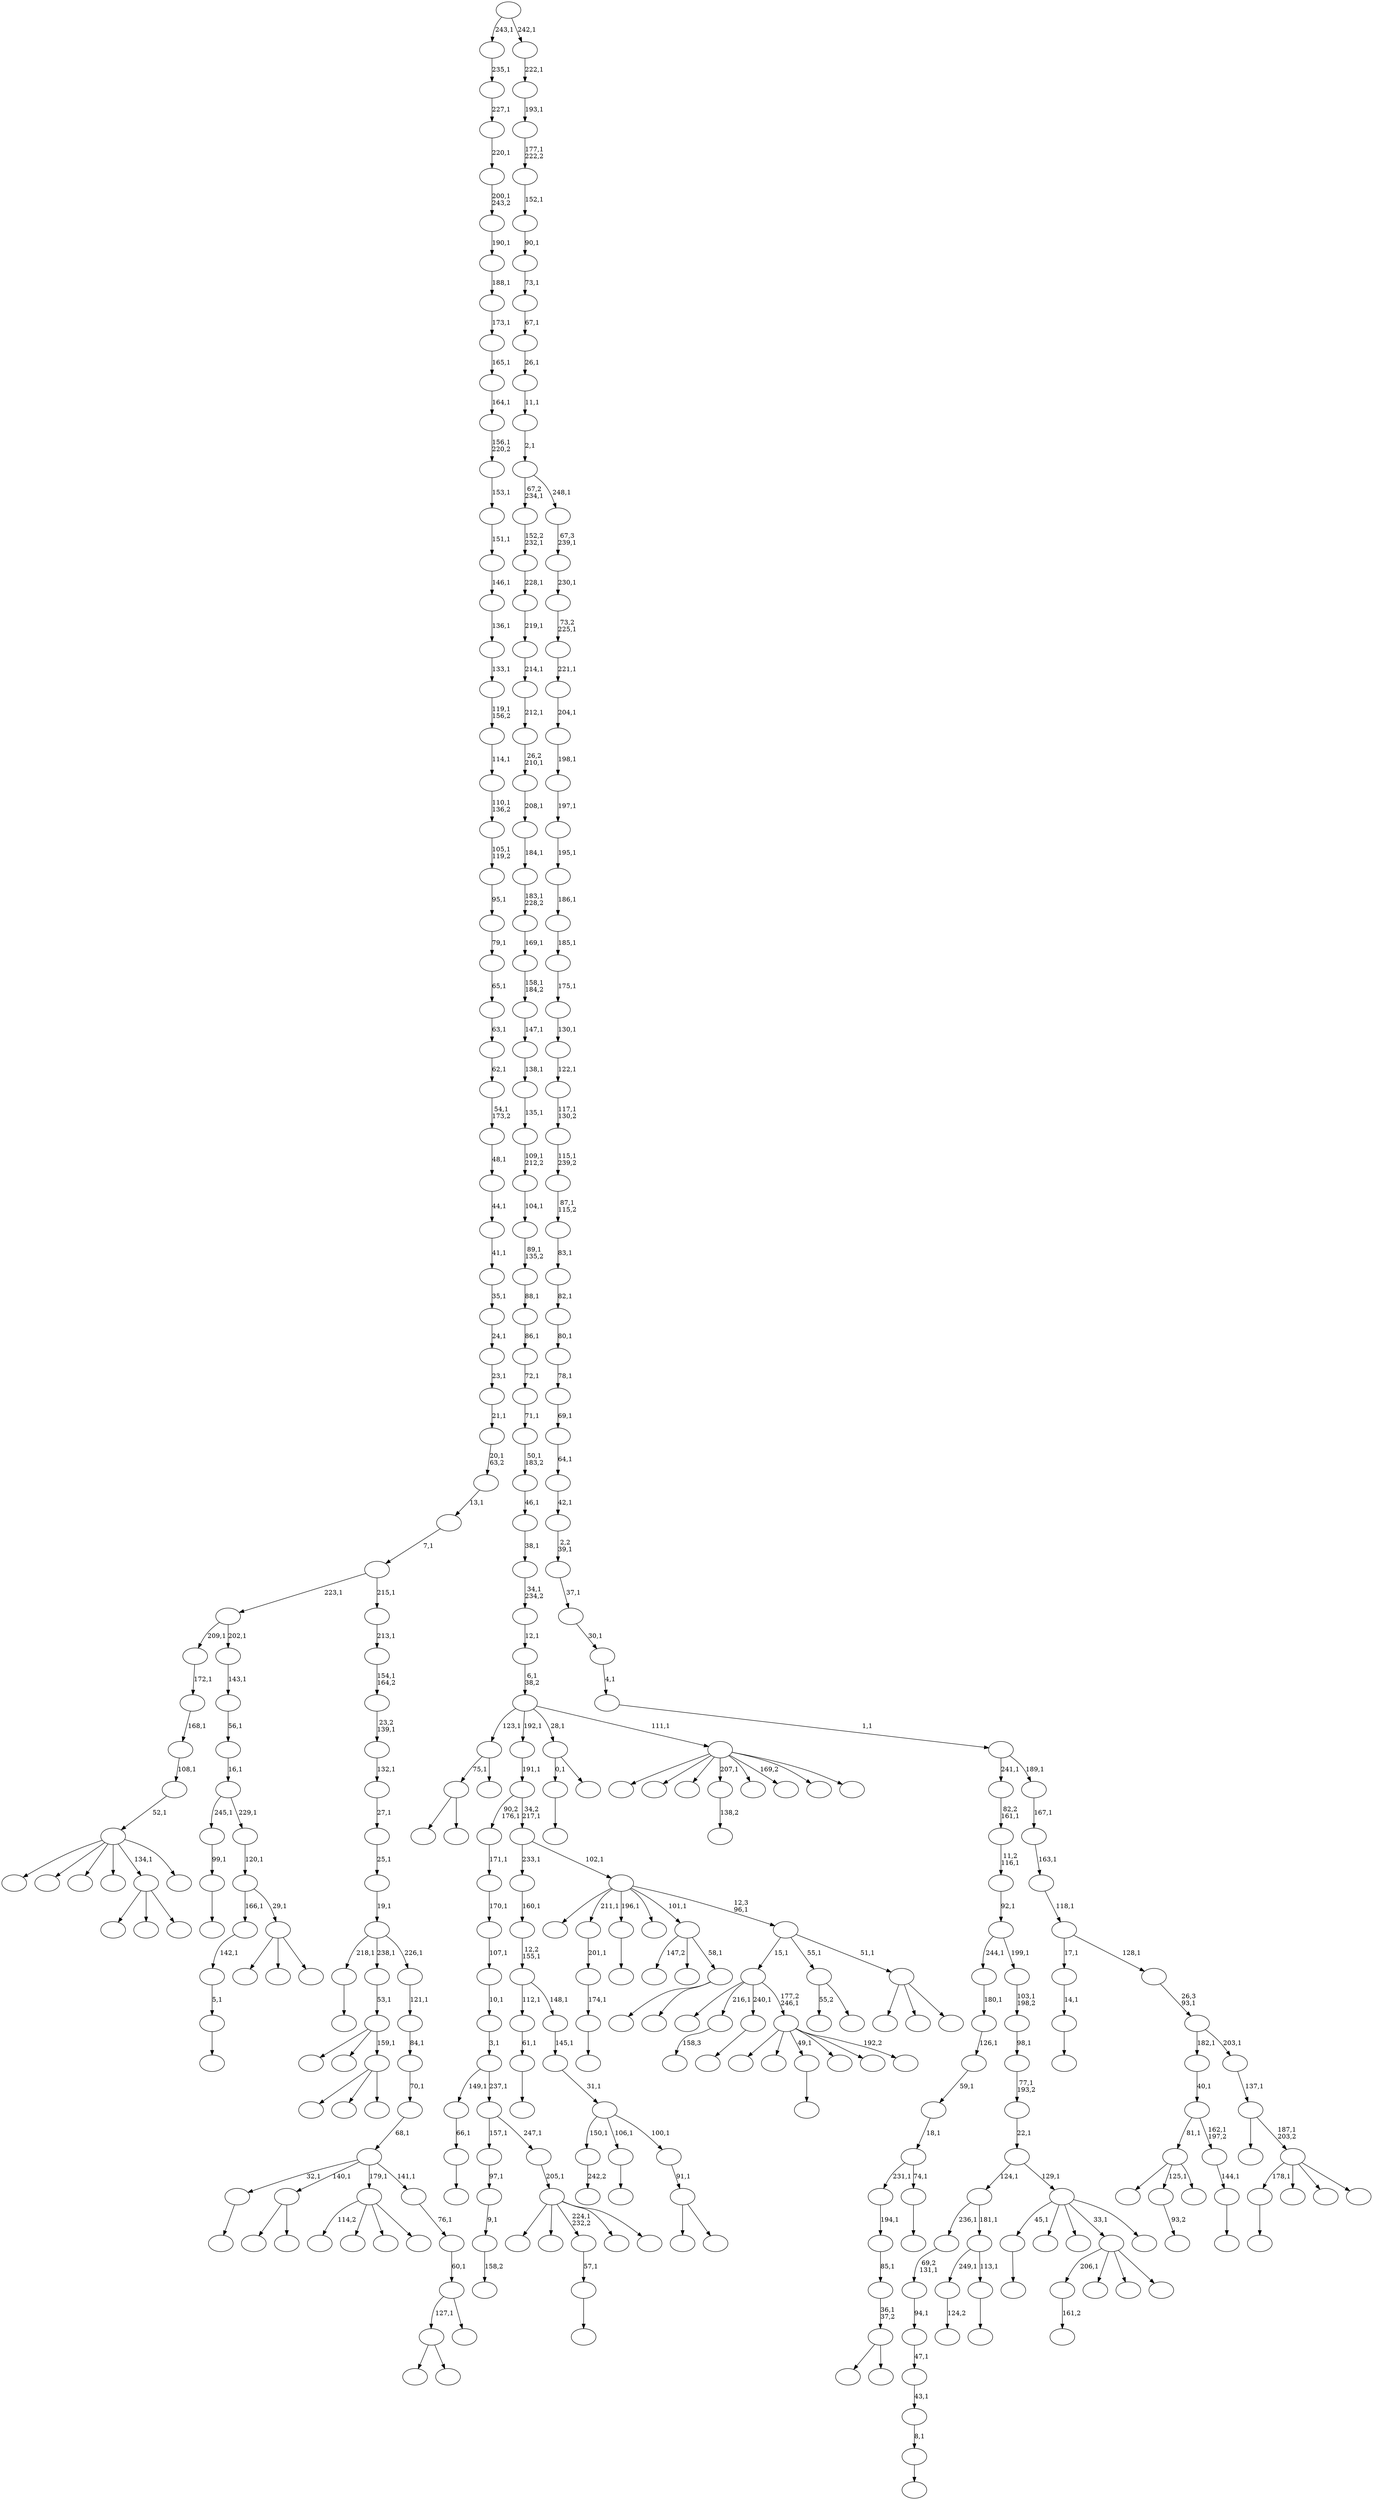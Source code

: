 digraph T {
	350 [label=""]
	349 [label=""]
	348 [label=""]
	347 [label=""]
	346 [label=""]
	345 [label=""]
	344 [label=""]
	343 [label=""]
	342 [label=""]
	341 [label=""]
	340 [label=""]
	339 [label=""]
	338 [label=""]
	337 [label=""]
	336 [label=""]
	335 [label=""]
	334 [label=""]
	333 [label=""]
	332 [label=""]
	331 [label=""]
	330 [label=""]
	329 [label=""]
	328 [label=""]
	327 [label=""]
	326 [label=""]
	325 [label=""]
	324 [label=""]
	323 [label=""]
	322 [label=""]
	321 [label=""]
	320 [label=""]
	319 [label=""]
	318 [label=""]
	317 [label=""]
	316 [label=""]
	315 [label=""]
	314 [label=""]
	313 [label=""]
	312 [label=""]
	311 [label=""]
	310 [label=""]
	309 [label=""]
	308 [label=""]
	307 [label=""]
	306 [label=""]
	305 [label=""]
	304 [label=""]
	303 [label=""]
	302 [label=""]
	301 [label=""]
	300 [label=""]
	299 [label=""]
	298 [label=""]
	297 [label=""]
	296 [label=""]
	295 [label=""]
	294 [label=""]
	293 [label=""]
	292 [label=""]
	291 [label=""]
	290 [label=""]
	289 [label=""]
	288 [label=""]
	287 [label=""]
	286 [label=""]
	285 [label=""]
	284 [label=""]
	283 [label=""]
	282 [label=""]
	281 [label=""]
	280 [label=""]
	279 [label=""]
	278 [label=""]
	277 [label=""]
	276 [label=""]
	275 [label=""]
	274 [label=""]
	273 [label=""]
	272 [label=""]
	271 [label=""]
	270 [label=""]
	269 [label=""]
	268 [label=""]
	267 [label=""]
	266 [label=""]
	265 [label=""]
	264 [label=""]
	263 [label=""]
	262 [label=""]
	261 [label=""]
	260 [label=""]
	259 [label=""]
	258 [label=""]
	257 [label=""]
	256 [label=""]
	255 [label=""]
	254 [label=""]
	253 [label=""]
	252 [label=""]
	251 [label=""]
	250 [label=""]
	249 [label=""]
	248 [label=""]
	247 [label=""]
	246 [label=""]
	245 [label=""]
	244 [label=""]
	243 [label=""]
	242 [label=""]
	241 [label=""]
	240 [label=""]
	239 [label=""]
	238 [label=""]
	237 [label=""]
	236 [label=""]
	235 [label=""]
	234 [label=""]
	233 [label=""]
	232 [label=""]
	231 [label=""]
	230 [label=""]
	229 [label=""]
	228 [label=""]
	227 [label=""]
	226 [label=""]
	225 [label=""]
	224 [label=""]
	223 [label=""]
	222 [label=""]
	221 [label=""]
	220 [label=""]
	219 [label=""]
	218 [label=""]
	217 [label=""]
	216 [label=""]
	215 [label=""]
	214 [label=""]
	213 [label=""]
	212 [label=""]
	211 [label=""]
	210 [label=""]
	209 [label=""]
	208 [label=""]
	207 [label=""]
	206 [label=""]
	205 [label=""]
	204 [label=""]
	203 [label=""]
	202 [label=""]
	201 [label=""]
	200 [label=""]
	199 [label=""]
	198 [label=""]
	197 [label=""]
	196 [label=""]
	195 [label=""]
	194 [label=""]
	193 [label=""]
	192 [label=""]
	191 [label=""]
	190 [label=""]
	189 [label=""]
	188 [label=""]
	187 [label=""]
	186 [label=""]
	185 [label=""]
	184 [label=""]
	183 [label=""]
	182 [label=""]
	181 [label=""]
	180 [label=""]
	179 [label=""]
	178 [label=""]
	177 [label=""]
	176 [label=""]
	175 [label=""]
	174 [label=""]
	173 [label=""]
	172 [label=""]
	171 [label=""]
	170 [label=""]
	169 [label=""]
	168 [label=""]
	167 [label=""]
	166 [label=""]
	165 [label=""]
	164 [label=""]
	163 [label=""]
	162 [label=""]
	161 [label=""]
	160 [label=""]
	159 [label=""]
	158 [label=""]
	157 [label=""]
	156 [label=""]
	155 [label=""]
	154 [label=""]
	153 [label=""]
	152 [label=""]
	151 [label=""]
	150 [label=""]
	149 [label=""]
	148 [label=""]
	147 [label=""]
	146 [label=""]
	145 [label=""]
	144 [label=""]
	143 [label=""]
	142 [label=""]
	141 [label=""]
	140 [label=""]
	139 [label=""]
	138 [label=""]
	137 [label=""]
	136 [label=""]
	135 [label=""]
	134 [label=""]
	133 [label=""]
	132 [label=""]
	131 [label=""]
	130 [label=""]
	129 [label=""]
	128 [label=""]
	127 [label=""]
	126 [label=""]
	125 [label=""]
	124 [label=""]
	123 [label=""]
	122 [label=""]
	121 [label=""]
	120 [label=""]
	119 [label=""]
	118 [label=""]
	117 [label=""]
	116 [label=""]
	115 [label=""]
	114 [label=""]
	113 [label=""]
	112 [label=""]
	111 [label=""]
	110 [label=""]
	109 [label=""]
	108 [label=""]
	107 [label=""]
	106 [label=""]
	105 [label=""]
	104 [label=""]
	103 [label=""]
	102 [label=""]
	101 [label=""]
	100 [label=""]
	99 [label=""]
	98 [label=""]
	97 [label=""]
	96 [label=""]
	95 [label=""]
	94 [label=""]
	93 [label=""]
	92 [label=""]
	91 [label=""]
	90 [label=""]
	89 [label=""]
	88 [label=""]
	87 [label=""]
	86 [label=""]
	85 [label=""]
	84 [label=""]
	83 [label=""]
	82 [label=""]
	81 [label=""]
	80 [label=""]
	79 [label=""]
	78 [label=""]
	77 [label=""]
	76 [label=""]
	75 [label=""]
	74 [label=""]
	73 [label=""]
	72 [label=""]
	71 [label=""]
	70 [label=""]
	69 [label=""]
	68 [label=""]
	67 [label=""]
	66 [label=""]
	65 [label=""]
	64 [label=""]
	63 [label=""]
	62 [label=""]
	61 [label=""]
	60 [label=""]
	59 [label=""]
	58 [label=""]
	57 [label=""]
	56 [label=""]
	55 [label=""]
	54 [label=""]
	53 [label=""]
	52 [label=""]
	51 [label=""]
	50 [label=""]
	49 [label=""]
	48 [label=""]
	47 [label=""]
	46 [label=""]
	45 [label=""]
	44 [label=""]
	43 [label=""]
	42 [label=""]
	41 [label=""]
	40 [label=""]
	39 [label=""]
	38 [label=""]
	37 [label=""]
	36 [label=""]
	35 [label=""]
	34 [label=""]
	33 [label=""]
	32 [label=""]
	31 [label=""]
	30 [label=""]
	29 [label=""]
	28 [label=""]
	27 [label=""]
	26 [label=""]
	25 [label=""]
	24 [label=""]
	23 [label=""]
	22 [label=""]
	21 [label=""]
	20 [label=""]
	19 [label=""]
	18 [label=""]
	17 [label=""]
	16 [label=""]
	15 [label=""]
	14 [label=""]
	13 [label=""]
	12 [label=""]
	11 [label=""]
	10 [label=""]
	9 [label=""]
	8 [label=""]
	7 [label=""]
	6 [label=""]
	5 [label=""]
	4 [label=""]
	3 [label=""]
	2 [label=""]
	1 [label=""]
	0 [label=""]
	344 -> 345 [label="161,2"]
	340 -> 341 [label=""]
	336 -> 348 [label=""]
	336 -> 337 [label=""]
	334 -> 335 [label=""]
	333 -> 334 [label="174,1"]
	332 -> 333 [label="201,1"]
	329 -> 330 [label="158,2"]
	328 -> 329 [label="9,1"]
	327 -> 328 [label="97,1"]
	322 -> 323 [label=""]
	320 -> 321 [label=""]
	313 -> 314 [label=""]
	312 -> 313 [label="99,1"]
	310 -> 311 [label="138,2"]
	308 -> 309 [label="158,3"]
	306 -> 307 [label="93,2"]
	304 -> 305 [label=""]
	303 -> 304 [label="8,1"]
	302 -> 303 [label="43,1"]
	301 -> 302 [label="47,1"]
	300 -> 301 [label="94,1"]
	299 -> 300 [label="69,2\n131,1"]
	293 -> 343 [label=""]
	293 -> 306 [label="125,1"]
	293 -> 294 [label=""]
	288 -> 289 [label="124,2"]
	283 -> 284 [label=""]
	281 -> 282 [label="242,2"]
	277 -> 278 [label=""]
	276 -> 277 [label="57,1"]
	274 -> 275 [label=""]
	273 -> 274 [label="61,1"]
	271 -> 272 [label=""]
	268 -> 280 [label=""]
	268 -> 269 [label=""]
	267 -> 268 [label="91,1"]
	266 -> 281 [label="150,1"]
	266 -> 271 [label="106,1"]
	266 -> 267 [label="100,1"]
	265 -> 266 [label="31,1"]
	264 -> 265 [label="145,1"]
	263 -> 273 [label="112,1"]
	263 -> 264 [label="148,1"]
	262 -> 263 [label="12,2\n155,1"]
	261 -> 262 [label="160,1"]
	258 -> 259 [label=""]
	253 -> 254 [label=""]
	250 -> 251 [label=""]
	246 -> 247 [label=""]
	245 -> 246 [label="5,1"]
	244 -> 245 [label="142,1"]
	240 -> 241 [label=""]
	239 -> 240 [label="66,1"]
	233 -> 296 [label=""]
	233 -> 234 [label=""]
	230 -> 315 [label=""]
	230 -> 231 [label=""]
	229 -> 230 [label="36,1\n37,2"]
	228 -> 229 [label="85,1"]
	227 -> 228 [label="194,1"]
	225 -> 226 [label=""]
	223 -> 279 [label=""]
	223 -> 243 [label=""]
	223 -> 224 [label=""]
	220 -> 242 [label=""]
	220 -> 221 [label=""]
	219 -> 324 [label="147,2"]
	219 -> 298 [label=""]
	219 -> 220 [label="58,1"]
	217 -> 344 [label="206,1"]
	217 -> 260 [label=""]
	217 -> 255 [label=""]
	217 -> 218 [label=""]
	215 -> 316 [label="114,2"]
	215 -> 285 [label=""]
	215 -> 235 [label=""]
	215 -> 216 [label=""]
	212 -> 213 [label=""]
	211 -> 288 [label="249,1"]
	211 -> 212 [label="113,1"]
	210 -> 299 [label="236,1"]
	210 -> 211 [label="181,1"]
	207 -> 347 [label=""]
	207 -> 287 [label=""]
	207 -> 276 [label="224,1\n232,2"]
	207 -> 237 [label=""]
	207 -> 208 [label=""]
	206 -> 207 [label="205,1"]
	205 -> 327 [label="157,1"]
	205 -> 206 [label="247,1"]
	204 -> 239 [label="149,1"]
	204 -> 205 [label="237,1"]
	203 -> 204 [label="3,1"]
	202 -> 203 [label="10,1"]
	201 -> 202 [label="107,1"]
	200 -> 201 [label="170,1"]
	199 -> 200 [label="171,1"]
	195 -> 338 [label=""]
	195 -> 286 [label=""]
	195 -> 283 [label="49,1"]
	195 -> 232 [label=""]
	195 -> 198 [label=""]
	195 -> 196 [label="192,2"]
	194 -> 350 [label=""]
	194 -> 308 [label="216,1"]
	194 -> 253 [label="240,1"]
	194 -> 195 [label="177,2\n246,1"]
	192 -> 193 [label=""]
	191 -> 227 [label="231,1"]
	191 -> 192 [label="74,1"]
	190 -> 191 [label="18,1"]
	189 -> 190 [label="59,1"]
	188 -> 189 [label="126,1"]
	187 -> 188 [label="180,1"]
	185 -> 336 [label="75,1"]
	185 -> 186 [label=""]
	183 -> 349 [label=""]
	183 -> 317 [label=""]
	183 -> 291 [label=""]
	183 -> 236 [label=""]
	183 -> 223 [label="134,1"]
	183 -> 184 [label=""]
	182 -> 183 [label="52,1"]
	181 -> 182 [label="108,1"]
	180 -> 181 [label="168,1"]
	179 -> 180 [label="172,1"]
	177 -> 178 [label=""]
	176 -> 177 [label="14,1"]
	174 -> 175 [label=""]
	173 -> 174 [label="144,1"]
	172 -> 293 [label="81,1"]
	172 -> 173 [label="162,1\n197,2"]
	171 -> 172 [label="40,1"]
	169 -> 256 [label=""]
	169 -> 170 [label=""]
	167 -> 292 [label=""]
	167 -> 257 [label=""]
	167 -> 168 [label=""]
	166 -> 331 [label=""]
	166 -> 270 [label=""]
	166 -> 167 [label="159,1"]
	165 -> 166 [label="53,1"]
	163 -> 339 [label="55,2"]
	163 -> 164 [label=""]
	161 -> 326 [label=""]
	161 -> 318 [label=""]
	161 -> 162 [label=""]
	160 -> 194 [label="15,1"]
	160 -> 163 [label="55,1"]
	160 -> 161 [label="51,1"]
	159 -> 346 [label=""]
	159 -> 332 [label="211,1"]
	159 -> 322 [label="196,1"]
	159 -> 249 [label=""]
	159 -> 219 [label="101,1"]
	159 -> 160 [label="12,3\n96,1"]
	158 -> 261 [label="233,1"]
	158 -> 159 [label="102,1"]
	157 -> 199 [label="90,2\n176,1"]
	157 -> 158 [label="34,2\n217,1"]
	156 -> 157 [label="191,1"]
	154 -> 340 [label="45,1"]
	154 -> 295 [label=""]
	154 -> 248 [label=""]
	154 -> 217 [label="33,1"]
	154 -> 155 [label=""]
	153 -> 210 [label="124,1"]
	153 -> 154 [label="129,1"]
	152 -> 153 [label="22,1"]
	151 -> 152 [label="77,1\n193,2"]
	150 -> 151 [label="98,1"]
	149 -> 150 [label="103,1\n198,2"]
	148 -> 187 [label="244,1"]
	148 -> 149 [label="199,1"]
	147 -> 148 [label="92,1"]
	146 -> 147 [label="11,2\n116,1"]
	145 -> 146 [label="82,2\n161,1"]
	143 -> 258 [label="0,1"]
	143 -> 144 [label=""]
	141 -> 209 [label=""]
	141 -> 197 [label=""]
	141 -> 142 [label=""]
	140 -> 244 [label="166,1"]
	140 -> 141 [label="29,1"]
	139 -> 140 [label="120,1"]
	138 -> 312 [label="245,1"]
	138 -> 139 [label="229,1"]
	137 -> 138 [label="16,1"]
	136 -> 137 [label="56,1"]
	135 -> 136 [label="143,1"]
	134 -> 179 [label="209,1"]
	134 -> 135 [label="202,1"]
	132 -> 169 [label="127,1"]
	132 -> 133 [label=""]
	131 -> 132 [label="60,1"]
	130 -> 131 [label="76,1"]
	129 -> 250 [label="32,1"]
	129 -> 233 [label="140,1"]
	129 -> 215 [label="179,1"]
	129 -> 130 [label="141,1"]
	128 -> 129 [label="68,1"]
	127 -> 128 [label="70,1"]
	126 -> 127 [label="84,1"]
	125 -> 126 [label="121,1"]
	124 -> 225 [label="218,1"]
	124 -> 165 [label="238,1"]
	124 -> 125 [label="226,1"]
	123 -> 124 [label="19,1"]
	122 -> 123 [label="25,1"]
	121 -> 122 [label="27,1"]
	120 -> 121 [label="132,1"]
	119 -> 120 [label="23,2\n139,1"]
	118 -> 119 [label="154,1\n164,2"]
	117 -> 118 [label="213,1"]
	116 -> 134 [label="223,1"]
	116 -> 117 [label="215,1"]
	115 -> 116 [label="7,1"]
	114 -> 115 [label="13,1"]
	113 -> 114 [label="20,1\n63,2"]
	112 -> 113 [label="21,1"]
	111 -> 112 [label="23,1"]
	110 -> 111 [label="24,1"]
	109 -> 110 [label="35,1"]
	108 -> 109 [label="41,1"]
	107 -> 108 [label="44,1"]
	106 -> 107 [label="48,1"]
	105 -> 106 [label="54,1\n173,2"]
	104 -> 105 [label="62,1"]
	103 -> 104 [label="63,1"]
	102 -> 103 [label="65,1"]
	101 -> 102 [label="79,1"]
	100 -> 101 [label="95,1"]
	99 -> 100 [label="105,1\n119,2"]
	98 -> 99 [label="110,1\n136,2"]
	97 -> 98 [label="114,1"]
	96 -> 97 [label="119,1\n156,2"]
	95 -> 96 [label="133,1"]
	94 -> 95 [label="136,1"]
	93 -> 94 [label="146,1"]
	92 -> 93 [label="151,1"]
	91 -> 92 [label="153,1"]
	90 -> 91 [label="156,1\n220,2"]
	89 -> 90 [label="164,1"]
	88 -> 89 [label="165,1"]
	87 -> 88 [label="173,1"]
	86 -> 87 [label="188,1"]
	85 -> 86 [label="190,1"]
	84 -> 85 [label="200,1\n243,2"]
	83 -> 84 [label="220,1"]
	82 -> 83 [label="227,1"]
	81 -> 82 [label="235,1"]
	79 -> 342 [label=""]
	79 -> 325 [label=""]
	79 -> 319 [label=""]
	79 -> 310 [label="207,1"]
	79 -> 252 [label=""]
	79 -> 238 [label="169,2"]
	79 -> 214 [label=""]
	79 -> 80 [label=""]
	78 -> 185 [label="123,1"]
	78 -> 156 [label="192,1"]
	78 -> 143 [label="28,1"]
	78 -> 79 [label="111,1"]
	77 -> 78 [label="6,1\n38,2"]
	76 -> 77 [label="12,1"]
	75 -> 76 [label="34,1\n234,2"]
	74 -> 75 [label="38,1"]
	73 -> 74 [label="46,1"]
	72 -> 73 [label="50,1\n183,2"]
	71 -> 72 [label="71,1"]
	70 -> 71 [label="72,1"]
	69 -> 70 [label="86,1"]
	68 -> 69 [label="88,1"]
	67 -> 68 [label="89,1\n135,2"]
	66 -> 67 [label="104,1"]
	65 -> 66 [label="109,1\n212,2"]
	64 -> 65 [label="135,1"]
	63 -> 64 [label="138,1"]
	62 -> 63 [label="147,1"]
	61 -> 62 [label="158,1\n184,2"]
	60 -> 61 [label="169,1"]
	59 -> 60 [label="183,1\n228,2"]
	58 -> 59 [label="184,1"]
	57 -> 58 [label="208,1"]
	56 -> 57 [label="26,2\n210,1"]
	55 -> 56 [label="212,1"]
	54 -> 55 [label="214,1"]
	53 -> 54 [label="219,1"]
	52 -> 53 [label="228,1"]
	51 -> 52 [label="152,2\n232,1"]
	49 -> 320 [label="178,1"]
	49 -> 290 [label=""]
	49 -> 222 [label=""]
	49 -> 50 [label=""]
	48 -> 297 [label=""]
	48 -> 49 [label="187,1\n203,2"]
	47 -> 48 [label="137,1"]
	46 -> 171 [label="182,1"]
	46 -> 47 [label="203,1"]
	45 -> 46 [label="26,3\n93,1"]
	44 -> 176 [label="17,1"]
	44 -> 45 [label="128,1"]
	43 -> 44 [label="118,1"]
	42 -> 43 [label="163,1"]
	41 -> 42 [label="167,1"]
	40 -> 145 [label="241,1"]
	40 -> 41 [label="189,1"]
	39 -> 40 [label="1,1"]
	38 -> 39 [label="4,1"]
	37 -> 38 [label="30,1"]
	36 -> 37 [label="37,1"]
	35 -> 36 [label="2,2\n39,1"]
	34 -> 35 [label="42,1"]
	33 -> 34 [label="64,1"]
	32 -> 33 [label="69,1"]
	31 -> 32 [label="78,1"]
	30 -> 31 [label="80,1"]
	29 -> 30 [label="82,1"]
	28 -> 29 [label="83,1"]
	27 -> 28 [label="87,1\n115,2"]
	26 -> 27 [label="115,1\n239,2"]
	25 -> 26 [label="117,1\n130,2"]
	24 -> 25 [label="122,1"]
	23 -> 24 [label="130,1"]
	22 -> 23 [label="175,1"]
	21 -> 22 [label="185,1"]
	20 -> 21 [label="186,1"]
	19 -> 20 [label="195,1"]
	18 -> 19 [label="197,1"]
	17 -> 18 [label="198,1"]
	16 -> 17 [label="204,1"]
	15 -> 16 [label="221,1"]
	14 -> 15 [label="73,2\n225,1"]
	13 -> 14 [label="230,1"]
	12 -> 13 [label="67,3\n239,1"]
	11 -> 51 [label="67,2\n234,1"]
	11 -> 12 [label="248,1"]
	10 -> 11 [label="2,1"]
	9 -> 10 [label="11,1"]
	8 -> 9 [label="26,1"]
	7 -> 8 [label="67,1"]
	6 -> 7 [label="73,1"]
	5 -> 6 [label="90,1"]
	4 -> 5 [label="152,1"]
	3 -> 4 [label="177,1\n222,2"]
	2 -> 3 [label="193,1"]
	1 -> 2 [label="222,1"]
	0 -> 81 [label="243,1"]
	0 -> 1 [label="242,1"]
}

